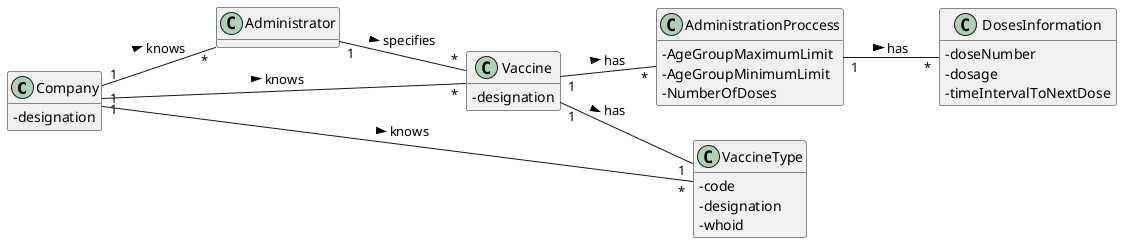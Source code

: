 @startuml
hide methods
left to right direction
skinparam classAttributeIconSize 0

class Company {
  -designation
}

class Vaccine {
  -designation
}

class VaccineType {
  -code
  -designation
  -whoid
}

class AdministrationProccess {
  -AgeGroupMaximumLimit
  -AgeGroupMinimumLimit
  -NumberOfDoses
}

class DosesInformation {
  -doseNumber
  -dosage
  -timeIntervalToNextDose
}

class Administrator {}

Company "1" -- "*" Vaccine : knows >
Company "1" -- "*" VaccineType : knows >
Company "1" -- "*" Administrator : knows >
Administrator "1" -- "*" Vaccine : specifies >
Vaccine "1" -- "*" AdministrationProccess : has >
Vaccine "1" -- "1" VaccineType : has >
AdministrationProccess "1" -- "*" DosesInformation : has >

@enduml